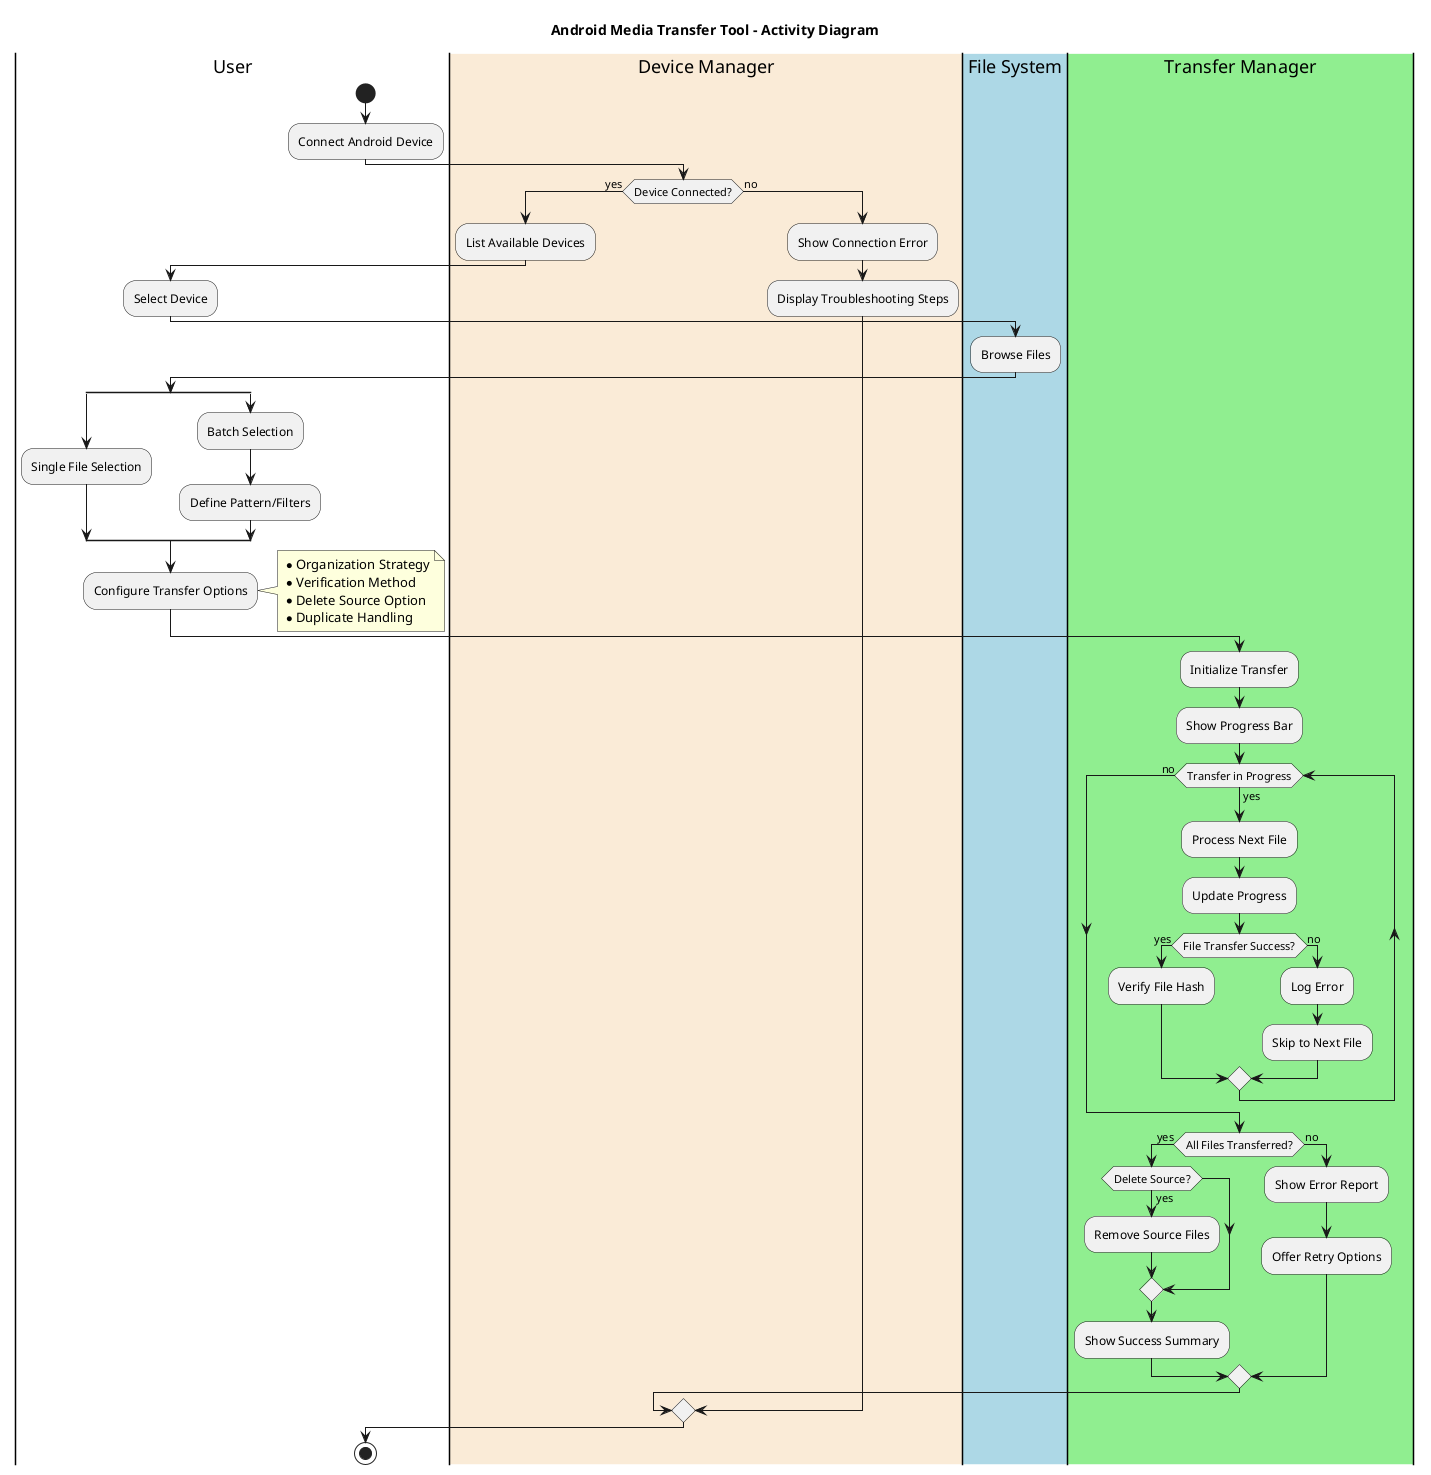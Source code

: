 @startuml AMTT Activity Diagram
skinparam backgroundColor white
skinparam handwritten false
skinparam monochrome false

title Android Media Transfer Tool - Activity Diagram

|User|
start
:Connect Android Device;

|#AntiqueWhite|Device Manager|
if (Device Connected?) then (yes)
    :List Available Devices;
    |User|
    :Select Device;
    
    |#LightBlue|File System|
    :Browse Files;
    
    |User|
    split
        :Single File Selection;
    split again
        :Batch Selection;
        :Define Pattern/Filters;
    end split
    
    :Configure Transfer Options;
    note right
        * Organization Strategy
        * Verification Method
        * Delete Source Option
        * Duplicate Handling
    end note
    
    |#LightGreen|Transfer Manager|
    :Initialize Transfer;
    :Show Progress Bar;
    
    while (Transfer in Progress) is (yes)
        :Process Next File;
        :Update Progress;
        if (File Transfer Success?) then (yes)
            :Verify File Hash;
        else (no)
            :Log Error;
            :Skip to Next File;
        endif
    endwhile (no)
    
    if (All Files Transferred?) then (yes)
        if (Delete Source?) then (yes)
            :Remove Source Files;
        endif
        :Show Success Summary;
    else (no)
        :Show Error Report;
        :Offer Retry Options;
    endif
    
else (no)
    |Device Manager|
    :Show Connection Error;
    :Display Troubleshooting Steps;
endif

|User|
stop

@enduml 